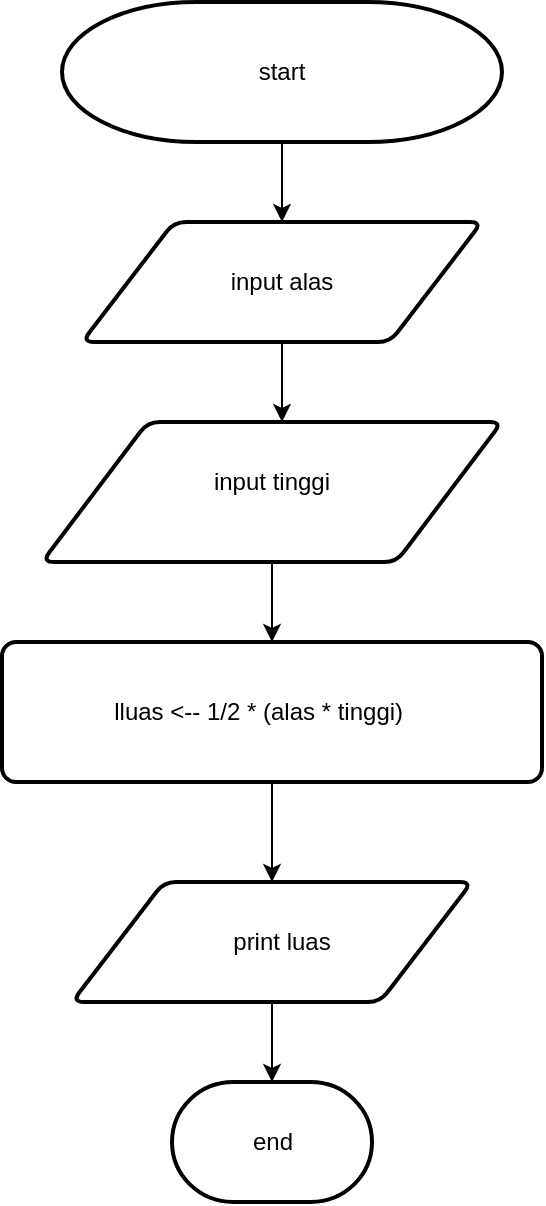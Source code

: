 <mxfile version="22.0.4" type="github">
  <diagram id="C5RBs43oDa-KdzZeNtuy" name="Page-1">
    <mxGraphModel dx="880" dy="478" grid="1" gridSize="10" guides="1" tooltips="1" connect="1" arrows="1" fold="1" page="1" pageScale="1" pageWidth="827" pageHeight="1169" math="0" shadow="0">
      <root>
        <mxCell id="WIyWlLk6GJQsqaUBKTNV-0" />
        <mxCell id="WIyWlLk6GJQsqaUBKTNV-1" parent="WIyWlLk6GJQsqaUBKTNV-0" />
        <mxCell id="uBf5IOUCLBsFq3GhfziE-1" style="edgeStyle=orthogonalEdgeStyle;rounded=0;orthogonalLoop=1;jettySize=auto;html=1;" parent="WIyWlLk6GJQsqaUBKTNV-1" source="uBf5IOUCLBsFq3GhfziE-0" target="uBf5IOUCLBsFq3GhfziE-2" edge="1">
          <mxGeometry relative="1" as="geometry">
            <mxPoint x="400" y="190" as="targetPoint" />
          </mxGeometry>
        </mxCell>
        <mxCell id="uBf5IOUCLBsFq3GhfziE-0" value="" style="strokeWidth=2;html=1;shape=mxgraph.flowchart.terminator;whiteSpace=wrap;" parent="WIyWlLk6GJQsqaUBKTNV-1" vertex="1">
          <mxGeometry x="290" y="60" width="220" height="70" as="geometry" />
        </mxCell>
        <mxCell id="uBf5IOUCLBsFq3GhfziE-3" style="edgeStyle=orthogonalEdgeStyle;rounded=0;orthogonalLoop=1;jettySize=auto;html=1;" parent="WIyWlLk6GJQsqaUBKTNV-1" source="uBf5IOUCLBsFq3GhfziE-2" edge="1">
          <mxGeometry relative="1" as="geometry">
            <mxPoint x="400" y="270" as="targetPoint" />
          </mxGeometry>
        </mxCell>
        <mxCell id="uBf5IOUCLBsFq3GhfziE-2" value="" style="shape=parallelogram;html=1;strokeWidth=2;perimeter=parallelogramPerimeter;whiteSpace=wrap;rounded=1;arcSize=12;size=0.23;" parent="WIyWlLk6GJQsqaUBKTNV-1" vertex="1">
          <mxGeometry x="300" y="170" width="200" height="60" as="geometry" />
        </mxCell>
        <mxCell id="uBf5IOUCLBsFq3GhfziE-5" style="edgeStyle=orthogonalEdgeStyle;rounded=0;orthogonalLoop=1;jettySize=auto;html=1;" parent="WIyWlLk6GJQsqaUBKTNV-1" source="uBf5IOUCLBsFq3GhfziE-4" edge="1">
          <mxGeometry relative="1" as="geometry">
            <mxPoint x="395" y="380" as="targetPoint" />
          </mxGeometry>
        </mxCell>
        <mxCell id="uBf5IOUCLBsFq3GhfziE-4" value="" style="shape=parallelogram;html=1;strokeWidth=2;perimeter=parallelogramPerimeter;whiteSpace=wrap;rounded=1;arcSize=12;size=0.23;" parent="WIyWlLk6GJQsqaUBKTNV-1" vertex="1">
          <mxGeometry x="280" y="270" width="230" height="70" as="geometry" />
        </mxCell>
        <mxCell id="uBf5IOUCLBsFq3GhfziE-9" style="edgeStyle=orthogonalEdgeStyle;rounded=0;orthogonalLoop=1;jettySize=auto;html=1;" parent="WIyWlLk6GJQsqaUBKTNV-1" source="uBf5IOUCLBsFq3GhfziE-8" target="uBf5IOUCLBsFq3GhfziE-10" edge="1">
          <mxGeometry relative="1" as="geometry">
            <mxPoint x="400" y="560" as="targetPoint" />
          </mxGeometry>
        </mxCell>
        <mxCell id="uBf5IOUCLBsFq3GhfziE-8" value="" style="shape=parallelogram;html=1;strokeWidth=2;perimeter=parallelogramPerimeter;whiteSpace=wrap;rounded=1;arcSize=12;size=0.23;" parent="WIyWlLk6GJQsqaUBKTNV-1" vertex="1">
          <mxGeometry x="295" y="500" width="200" height="60" as="geometry" />
        </mxCell>
        <mxCell id="uBf5IOUCLBsFq3GhfziE-10" value="" style="strokeWidth=2;html=1;shape=mxgraph.flowchart.terminator;whiteSpace=wrap;" parent="WIyWlLk6GJQsqaUBKTNV-1" vertex="1">
          <mxGeometry x="345" y="600" width="100" height="60" as="geometry" />
        </mxCell>
        <mxCell id="uBf5IOUCLBsFq3GhfziE-11" value="start" style="text;html=1;strokeColor=none;fillColor=none;align=center;verticalAlign=middle;whiteSpace=wrap;rounded=0;" parent="WIyWlLk6GJQsqaUBKTNV-1" vertex="1">
          <mxGeometry x="370" y="80" width="60" height="30" as="geometry" />
        </mxCell>
        <mxCell id="uBf5IOUCLBsFq3GhfziE-12" value="input alas " style="text;html=1;strokeColor=none;fillColor=none;align=center;verticalAlign=middle;whiteSpace=wrap;rounded=0;" parent="WIyWlLk6GJQsqaUBKTNV-1" vertex="1">
          <mxGeometry x="360" y="180" width="80" height="40" as="geometry" />
        </mxCell>
        <mxCell id="uBf5IOUCLBsFq3GhfziE-13" value="input tinggi" style="text;html=1;strokeColor=none;fillColor=none;align=center;verticalAlign=middle;whiteSpace=wrap;rounded=0;" parent="WIyWlLk6GJQsqaUBKTNV-1" vertex="1">
          <mxGeometry x="350" y="280" width="90" height="40" as="geometry" />
        </mxCell>
        <mxCell id="uBf5IOUCLBsFq3GhfziE-16" value="print luas " style="text;html=1;strokeColor=none;fillColor=none;align=center;verticalAlign=middle;whiteSpace=wrap;rounded=0;" parent="WIyWlLk6GJQsqaUBKTNV-1" vertex="1">
          <mxGeometry x="370" y="515" width="60" height="30" as="geometry" />
        </mxCell>
        <mxCell id="uBf5IOUCLBsFq3GhfziE-17" value="end" style="text;html=1;align=center;verticalAlign=middle;resizable=0;points=[];autosize=1;strokeColor=none;fillColor=none;" parent="WIyWlLk6GJQsqaUBKTNV-1" vertex="1">
          <mxGeometry x="375" y="615" width="40" height="30" as="geometry" />
        </mxCell>
        <mxCell id="nVuxbU_ne6LqGKZ92P9A-1" style="edgeStyle=orthogonalEdgeStyle;rounded=0;orthogonalLoop=1;jettySize=auto;html=1;entryX=0.5;entryY=0;entryDx=0;entryDy=0;" edge="1" parent="WIyWlLk6GJQsqaUBKTNV-1" source="uBf5IOUCLBsFq3GhfziE-18" target="uBf5IOUCLBsFq3GhfziE-8">
          <mxGeometry relative="1" as="geometry" />
        </mxCell>
        <mxCell id="uBf5IOUCLBsFq3GhfziE-18" value="" style="rounded=1;whiteSpace=wrap;html=1;absoluteArcSize=1;arcSize=14;strokeWidth=2;" parent="WIyWlLk6GJQsqaUBKTNV-1" vertex="1">
          <mxGeometry x="260" y="380" width="270" height="70" as="geometry" />
        </mxCell>
        <mxCell id="nVuxbU_ne6LqGKZ92P9A-2" value="lluas &amp;lt;-- 1/2 * (alas * tinggi)&amp;nbsp;" style="text;html=1;strokeColor=none;fillColor=none;align=center;verticalAlign=middle;whiteSpace=wrap;rounded=0;" vertex="1" parent="WIyWlLk6GJQsqaUBKTNV-1">
          <mxGeometry x="290" y="400" width="200" height="30" as="geometry" />
        </mxCell>
      </root>
    </mxGraphModel>
  </diagram>
</mxfile>
